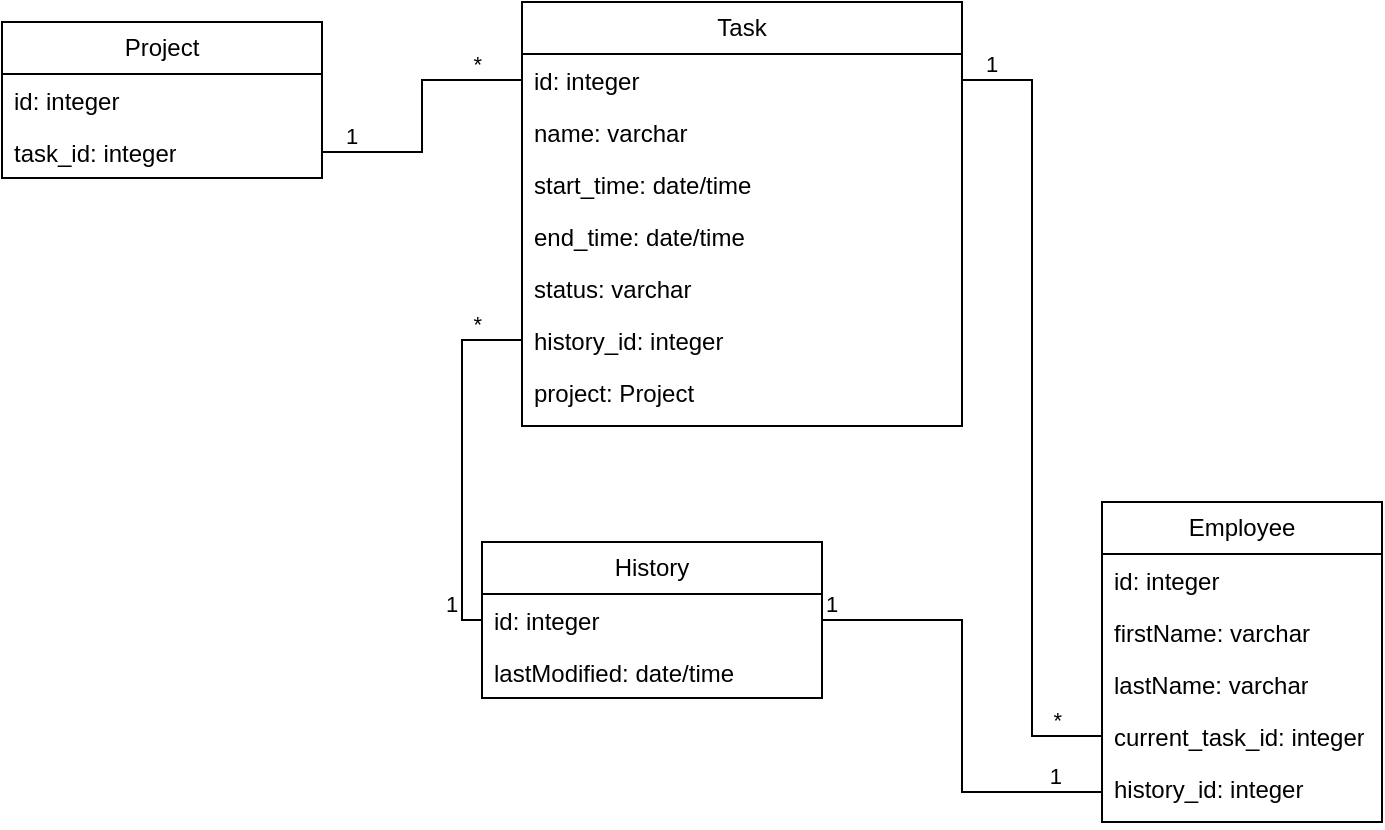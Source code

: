 <mxfile version="24.4.13" type="github">
  <diagram name="Страница — 1" id="1XmsDNhjAmmeua2q7J8N">
    <mxGraphModel dx="964" dy="513" grid="1" gridSize="10" guides="1" tooltips="1" connect="1" arrows="1" fold="1" page="1" pageScale="1" pageWidth="827" pageHeight="1169" math="0" shadow="0">
      <root>
        <mxCell id="0" />
        <mxCell id="1" parent="0" />
        <mxCell id="RUVpXgQ6pnVlFUIPlwBY-1" value="Employee" style="swimlane;fontStyle=0;childLayout=stackLayout;horizontal=1;startSize=26;fillColor=none;horizontalStack=0;resizeParent=1;resizeParentMax=0;resizeLast=0;collapsible=1;marginBottom=0;whiteSpace=wrap;html=1;" vertex="1" parent="1">
          <mxGeometry x="580" y="280" width="140" height="160" as="geometry" />
        </mxCell>
        <mxCell id="RUVpXgQ6pnVlFUIPlwBY-19" value="id: integer" style="text;strokeColor=none;fillColor=none;align=left;verticalAlign=top;spacingLeft=4;spacingRight=4;overflow=hidden;rotatable=0;points=[[0,0.5],[1,0.5]];portConstraint=eastwest;whiteSpace=wrap;html=1;" vertex="1" parent="RUVpXgQ6pnVlFUIPlwBY-1">
          <mxGeometry y="26" width="140" height="26" as="geometry" />
        </mxCell>
        <mxCell id="RUVpXgQ6pnVlFUIPlwBY-24" value="firstName: varchar" style="text;strokeColor=none;fillColor=none;align=left;verticalAlign=top;spacingLeft=4;spacingRight=4;overflow=hidden;rotatable=0;points=[[0,0.5],[1,0.5]];portConstraint=eastwest;whiteSpace=wrap;html=1;" vertex="1" parent="RUVpXgQ6pnVlFUIPlwBY-1">
          <mxGeometry y="52" width="140" height="26" as="geometry" />
        </mxCell>
        <mxCell id="RUVpXgQ6pnVlFUIPlwBY-25" value="lastName: varchar" style="text;strokeColor=none;fillColor=none;align=left;verticalAlign=top;spacingLeft=4;spacingRight=4;overflow=hidden;rotatable=0;points=[[0,0.5],[1,0.5]];portConstraint=eastwest;whiteSpace=wrap;html=1;" vertex="1" parent="RUVpXgQ6pnVlFUIPlwBY-1">
          <mxGeometry y="78" width="140" height="26" as="geometry" />
        </mxCell>
        <mxCell id="RUVpXgQ6pnVlFUIPlwBY-30" value="current_task_id: integer" style="text;strokeColor=none;fillColor=none;align=left;verticalAlign=top;spacingLeft=4;spacingRight=4;overflow=hidden;rotatable=0;points=[[0,0.5],[1,0.5]];portConstraint=eastwest;whiteSpace=wrap;html=1;" vertex="1" parent="RUVpXgQ6pnVlFUIPlwBY-1">
          <mxGeometry y="104" width="140" height="26" as="geometry" />
        </mxCell>
        <mxCell id="RUVpXgQ6pnVlFUIPlwBY-31" value="history_id: integer" style="text;strokeColor=none;fillColor=none;align=left;verticalAlign=top;spacingLeft=4;spacingRight=4;overflow=hidden;rotatable=0;points=[[0,0.5],[1,0.5]];portConstraint=eastwest;whiteSpace=wrap;html=1;" vertex="1" parent="RUVpXgQ6pnVlFUIPlwBY-1">
          <mxGeometry y="130" width="140" height="30" as="geometry" />
        </mxCell>
        <mxCell id="RUVpXgQ6pnVlFUIPlwBY-5" value="Task" style="swimlane;fontStyle=0;childLayout=stackLayout;horizontal=1;startSize=26;fillColor=none;horizontalStack=0;resizeParent=1;resizeParentMax=0;resizeLast=0;collapsible=1;marginBottom=0;whiteSpace=wrap;html=1;" vertex="1" parent="1">
          <mxGeometry x="290" y="30" width="220" height="212" as="geometry" />
        </mxCell>
        <mxCell id="RUVpXgQ6pnVlFUIPlwBY-6" value="id: integer" style="text;strokeColor=none;fillColor=none;align=left;verticalAlign=top;spacingLeft=4;spacingRight=4;overflow=hidden;rotatable=0;points=[[0,0.5],[1,0.5]];portConstraint=eastwest;whiteSpace=wrap;html=1;" vertex="1" parent="RUVpXgQ6pnVlFUIPlwBY-5">
          <mxGeometry y="26" width="220" height="26" as="geometry" />
        </mxCell>
        <mxCell id="RUVpXgQ6pnVlFUIPlwBY-8" value="name: varchar" style="text;strokeColor=none;fillColor=none;align=left;verticalAlign=top;spacingLeft=4;spacingRight=4;overflow=hidden;rotatable=0;points=[[0,0.5],[1,0.5]];portConstraint=eastwest;whiteSpace=wrap;html=1;" vertex="1" parent="RUVpXgQ6pnVlFUIPlwBY-5">
          <mxGeometry y="52" width="220" height="26" as="geometry" />
        </mxCell>
        <mxCell id="RUVpXgQ6pnVlFUIPlwBY-20" value="start_time: date/time" style="text;strokeColor=none;fillColor=none;align=left;verticalAlign=top;spacingLeft=4;spacingRight=4;overflow=hidden;rotatable=0;points=[[0,0.5],[1,0.5]];portConstraint=eastwest;whiteSpace=wrap;html=1;" vertex="1" parent="RUVpXgQ6pnVlFUIPlwBY-5">
          <mxGeometry y="78" width="220" height="26" as="geometry" />
        </mxCell>
        <mxCell id="RUVpXgQ6pnVlFUIPlwBY-21" value="end_time: date/time" style="text;strokeColor=none;fillColor=none;align=left;verticalAlign=top;spacingLeft=4;spacingRight=4;overflow=hidden;rotatable=0;points=[[0,0.5],[1,0.5]];portConstraint=eastwest;whiteSpace=wrap;html=1;" vertex="1" parent="RUVpXgQ6pnVlFUIPlwBY-5">
          <mxGeometry y="104" width="220" height="26" as="geometry" />
        </mxCell>
        <mxCell id="RUVpXgQ6pnVlFUIPlwBY-22" value="status: varchar" style="text;strokeColor=none;fillColor=none;align=left;verticalAlign=top;spacingLeft=4;spacingRight=4;overflow=hidden;rotatable=0;points=[[0,0.5],[1,0.5]];portConstraint=eastwest;whiteSpace=wrap;html=1;" vertex="1" parent="RUVpXgQ6pnVlFUIPlwBY-5">
          <mxGeometry y="130" width="220" height="26" as="geometry" />
        </mxCell>
        <mxCell id="RUVpXgQ6pnVlFUIPlwBY-27" value="history_id: integer" style="text;strokeColor=none;fillColor=none;align=left;verticalAlign=top;spacingLeft=4;spacingRight=4;overflow=hidden;rotatable=0;points=[[0,0.5],[1,0.5]];portConstraint=eastwest;whiteSpace=wrap;html=1;" vertex="1" parent="RUVpXgQ6pnVlFUIPlwBY-5">
          <mxGeometry y="156" width="220" height="26" as="geometry" />
        </mxCell>
        <mxCell id="RUVpXgQ6pnVlFUIPlwBY-35" value="project: Project" style="text;strokeColor=none;fillColor=none;align=left;verticalAlign=top;spacingLeft=4;spacingRight=4;overflow=hidden;rotatable=0;points=[[0,0.5],[1,0.5]];portConstraint=eastwest;whiteSpace=wrap;html=1;" vertex="1" parent="RUVpXgQ6pnVlFUIPlwBY-5">
          <mxGeometry y="182" width="220" height="30" as="geometry" />
        </mxCell>
        <mxCell id="RUVpXgQ6pnVlFUIPlwBY-9" value="Project" style="swimlane;fontStyle=0;childLayout=stackLayout;horizontal=1;startSize=26;fillColor=none;horizontalStack=0;resizeParent=1;resizeParentMax=0;resizeLast=0;collapsible=1;marginBottom=0;whiteSpace=wrap;html=1;" vertex="1" parent="1">
          <mxGeometry x="30" y="40" width="160" height="78" as="geometry" />
        </mxCell>
        <mxCell id="RUVpXgQ6pnVlFUIPlwBY-17" value="id: integer" style="text;strokeColor=none;fillColor=none;align=left;verticalAlign=top;spacingLeft=4;spacingRight=4;overflow=hidden;rotatable=0;points=[[0,0.5],[1,0.5]];portConstraint=eastwest;whiteSpace=wrap;html=1;" vertex="1" parent="RUVpXgQ6pnVlFUIPlwBY-9">
          <mxGeometry y="26" width="160" height="26" as="geometry" />
        </mxCell>
        <mxCell id="RUVpXgQ6pnVlFUIPlwBY-10" value="task_id: integer" style="text;strokeColor=none;fillColor=none;align=left;verticalAlign=top;spacingLeft=4;spacingRight=4;overflow=hidden;rotatable=0;points=[[0,0.5],[1,0.5]];portConstraint=eastwest;whiteSpace=wrap;html=1;" vertex="1" parent="RUVpXgQ6pnVlFUIPlwBY-9">
          <mxGeometry y="52" width="160" height="26" as="geometry" />
        </mxCell>
        <mxCell id="RUVpXgQ6pnVlFUIPlwBY-13" value="History" style="swimlane;fontStyle=0;childLayout=stackLayout;horizontal=1;startSize=26;fillColor=none;horizontalStack=0;resizeParent=1;resizeParentMax=0;resizeLast=0;collapsible=1;marginBottom=0;whiteSpace=wrap;html=1;" vertex="1" parent="1">
          <mxGeometry x="270" y="300" width="170" height="78" as="geometry" />
        </mxCell>
        <mxCell id="RUVpXgQ6pnVlFUIPlwBY-18" value="id: integer" style="text;strokeColor=none;fillColor=none;align=left;verticalAlign=top;spacingLeft=4;spacingRight=4;overflow=hidden;rotatable=0;points=[[0,0.5],[1,0.5]];portConstraint=eastwest;whiteSpace=wrap;html=1;" vertex="1" parent="RUVpXgQ6pnVlFUIPlwBY-13">
          <mxGeometry y="26" width="170" height="26" as="geometry" />
        </mxCell>
        <mxCell id="RUVpXgQ6pnVlFUIPlwBY-15" value="lastModified: date/time" style="text;strokeColor=none;fillColor=none;align=left;verticalAlign=top;spacingLeft=4;spacingRight=4;overflow=hidden;rotatable=0;points=[[0,0.5],[1,0.5]];portConstraint=eastwest;whiteSpace=wrap;html=1;" vertex="1" parent="RUVpXgQ6pnVlFUIPlwBY-13">
          <mxGeometry y="52" width="170" height="26" as="geometry" />
        </mxCell>
        <mxCell id="RUVpXgQ6pnVlFUIPlwBY-41" value="" style="endArrow=none;html=1;edgeStyle=orthogonalEdgeStyle;rounded=0;exitX=1;exitY=0.5;exitDx=0;exitDy=0;entryX=0;entryY=0.5;entryDx=0;entryDy=0;" edge="1" parent="1" source="RUVpXgQ6pnVlFUIPlwBY-18" target="RUVpXgQ6pnVlFUIPlwBY-31">
          <mxGeometry relative="1" as="geometry">
            <mxPoint x="490" y="370" as="sourcePoint" />
            <mxPoint x="650" y="370" as="targetPoint" />
          </mxGeometry>
        </mxCell>
        <mxCell id="RUVpXgQ6pnVlFUIPlwBY-42" value="1" style="edgeLabel;resizable=0;html=1;align=left;verticalAlign=bottom;" connectable="0" vertex="1" parent="RUVpXgQ6pnVlFUIPlwBY-41">
          <mxGeometry x="-1" relative="1" as="geometry" />
        </mxCell>
        <mxCell id="RUVpXgQ6pnVlFUIPlwBY-43" value="1" style="edgeLabel;resizable=0;html=1;align=right;verticalAlign=bottom;" connectable="0" vertex="1" parent="RUVpXgQ6pnVlFUIPlwBY-41">
          <mxGeometry x="1" relative="1" as="geometry">
            <mxPoint x="-20" as="offset" />
          </mxGeometry>
        </mxCell>
        <mxCell id="RUVpXgQ6pnVlFUIPlwBY-44" value="" style="endArrow=none;html=1;edgeStyle=orthogonalEdgeStyle;rounded=0;exitX=1;exitY=0.5;exitDx=0;exitDy=0;entryX=0;entryY=0.5;entryDx=0;entryDy=0;" edge="1" parent="1" source="RUVpXgQ6pnVlFUIPlwBY-6" target="RUVpXgQ6pnVlFUIPlwBY-30">
          <mxGeometry relative="1" as="geometry">
            <mxPoint x="579.51" y="110" as="sourcePoint" />
            <mxPoint x="540" y="300" as="targetPoint" />
          </mxGeometry>
        </mxCell>
        <mxCell id="RUVpXgQ6pnVlFUIPlwBY-45" value="1" style="edgeLabel;resizable=0;html=1;align=left;verticalAlign=bottom;" connectable="0" vertex="1" parent="RUVpXgQ6pnVlFUIPlwBY-44">
          <mxGeometry x="-1" relative="1" as="geometry">
            <mxPoint x="10" as="offset" />
          </mxGeometry>
        </mxCell>
        <mxCell id="RUVpXgQ6pnVlFUIPlwBY-46" value="*" style="edgeLabel;resizable=0;html=1;align=right;verticalAlign=bottom;" connectable="0" vertex="1" parent="RUVpXgQ6pnVlFUIPlwBY-44">
          <mxGeometry x="1" relative="1" as="geometry">
            <mxPoint x="-20" as="offset" />
          </mxGeometry>
        </mxCell>
        <mxCell id="RUVpXgQ6pnVlFUIPlwBY-47" value="" style="endArrow=none;html=1;edgeStyle=orthogonalEdgeStyle;rounded=0;exitX=0;exitY=0.5;exitDx=0;exitDy=0;entryX=0;entryY=0.5;entryDx=0;entryDy=0;" edge="1" parent="1" source="RUVpXgQ6pnVlFUIPlwBY-18" target="RUVpXgQ6pnVlFUIPlwBY-27">
          <mxGeometry relative="1" as="geometry">
            <mxPoint x="60" y="242" as="sourcePoint" />
            <mxPoint x="200" y="328" as="targetPoint" />
          </mxGeometry>
        </mxCell>
        <mxCell id="RUVpXgQ6pnVlFUIPlwBY-48" value="1" style="edgeLabel;resizable=0;html=1;align=left;verticalAlign=bottom;" connectable="0" vertex="1" parent="RUVpXgQ6pnVlFUIPlwBY-47">
          <mxGeometry x="-1" relative="1" as="geometry">
            <mxPoint x="-20" as="offset" />
          </mxGeometry>
        </mxCell>
        <mxCell id="RUVpXgQ6pnVlFUIPlwBY-49" value="*" style="edgeLabel;resizable=0;html=1;align=right;verticalAlign=bottom;" connectable="0" vertex="1" parent="RUVpXgQ6pnVlFUIPlwBY-47">
          <mxGeometry x="1" relative="1" as="geometry">
            <mxPoint x="-20" as="offset" />
          </mxGeometry>
        </mxCell>
        <mxCell id="RUVpXgQ6pnVlFUIPlwBY-51" value="" style="endArrow=none;html=1;edgeStyle=orthogonalEdgeStyle;rounded=0;exitX=1;exitY=0.5;exitDx=0;exitDy=0;entryX=0;entryY=0.5;entryDx=0;entryDy=0;" edge="1" parent="1" source="RUVpXgQ6pnVlFUIPlwBY-10" target="RUVpXgQ6pnVlFUIPlwBY-6">
          <mxGeometry relative="1" as="geometry">
            <mxPoint x="90" y="156" as="sourcePoint" />
            <mxPoint x="230" y="242" as="targetPoint" />
          </mxGeometry>
        </mxCell>
        <mxCell id="RUVpXgQ6pnVlFUIPlwBY-52" value="1" style="edgeLabel;resizable=0;html=1;align=left;verticalAlign=bottom;" connectable="0" vertex="1" parent="RUVpXgQ6pnVlFUIPlwBY-51">
          <mxGeometry x="-1" relative="1" as="geometry">
            <mxPoint x="10" as="offset" />
          </mxGeometry>
        </mxCell>
        <mxCell id="RUVpXgQ6pnVlFUIPlwBY-53" value="*" style="edgeLabel;resizable=0;html=1;align=right;verticalAlign=bottom;" connectable="0" vertex="1" parent="RUVpXgQ6pnVlFUIPlwBY-51">
          <mxGeometry x="1" relative="1" as="geometry">
            <mxPoint x="-20" as="offset" />
          </mxGeometry>
        </mxCell>
      </root>
    </mxGraphModel>
  </diagram>
</mxfile>

